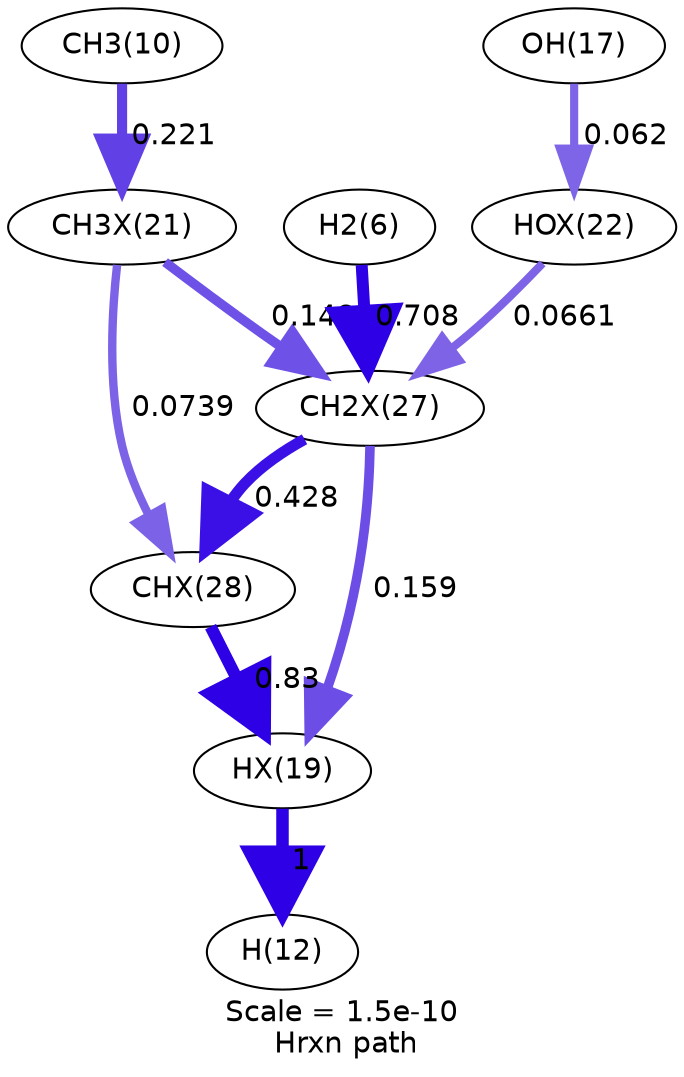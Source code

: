 digraph reaction_paths {
center=1;
s11 -> s23[fontname="Helvetica", style="setlinewidth(4.86)", arrowsize=2.43, color="0.7, 0.721, 0.9"
, label=" 0.221"];
s23 -> s29[fontname="Helvetica", style="setlinewidth(4.56)", arrowsize=2.28, color="0.7, 0.648, 0.9"
, label=" 0.148"];
s23 -> s30[fontname="Helvetica", style="setlinewidth(4.03)", arrowsize=2.02, color="0.7, 0.574, 0.9"
, label=" 0.0739"];
s7 -> s29[fontname="Helvetica", style="setlinewidth(5.74)", arrowsize=2.87, color="0.7, 1.21, 0.9"
, label=" 0.708"];
s21 -> s13[fontname="Helvetica", style="setlinewidth(6)", arrowsize=3, color="0.7, 1.5, 0.9"
, label=" 1"];
s29 -> s21[fontname="Helvetica", style="setlinewidth(4.61)", arrowsize=2.31, color="0.7, 0.659, 0.9"
, label=" 0.159"];
s30 -> s21[fontname="Helvetica", style="setlinewidth(5.86)", arrowsize=2.93, color="0.7, 1.33, 0.9"
, label=" 0.83"];
s29 -> s30[fontname="Helvetica", style="setlinewidth(5.36)", arrowsize=2.68, color="0.7, 0.928, 0.9"
, label=" 0.428"];
s24 -> s29[fontname="Helvetica", style="setlinewidth(3.95)", arrowsize=1.97, color="0.7, 0.566, 0.9"
, label=" 0.0661"];
s18 -> s24[fontname="Helvetica", style="setlinewidth(3.9)", arrowsize=1.95, color="0.7, 0.562, 0.9"
, label=" 0.062"];
s7 [ fontname="Helvetica", label="H2(6)"];
s11 [ fontname="Helvetica", label="CH3(10)"];
s13 [ fontname="Helvetica", label="H(12)"];
s18 [ fontname="Helvetica", label="OH(17)"];
s21 [ fontname="Helvetica", label="HX(19)"];
s23 [ fontname="Helvetica", label="CH3X(21)"];
s24 [ fontname="Helvetica", label="HOX(22)"];
s29 [ fontname="Helvetica", label="CH2X(27)"];
s30 [ fontname="Helvetica", label="CHX(28)"];
 label = "Scale = 1.5e-10\l Hrxn path";
 fontname = "Helvetica";
}
